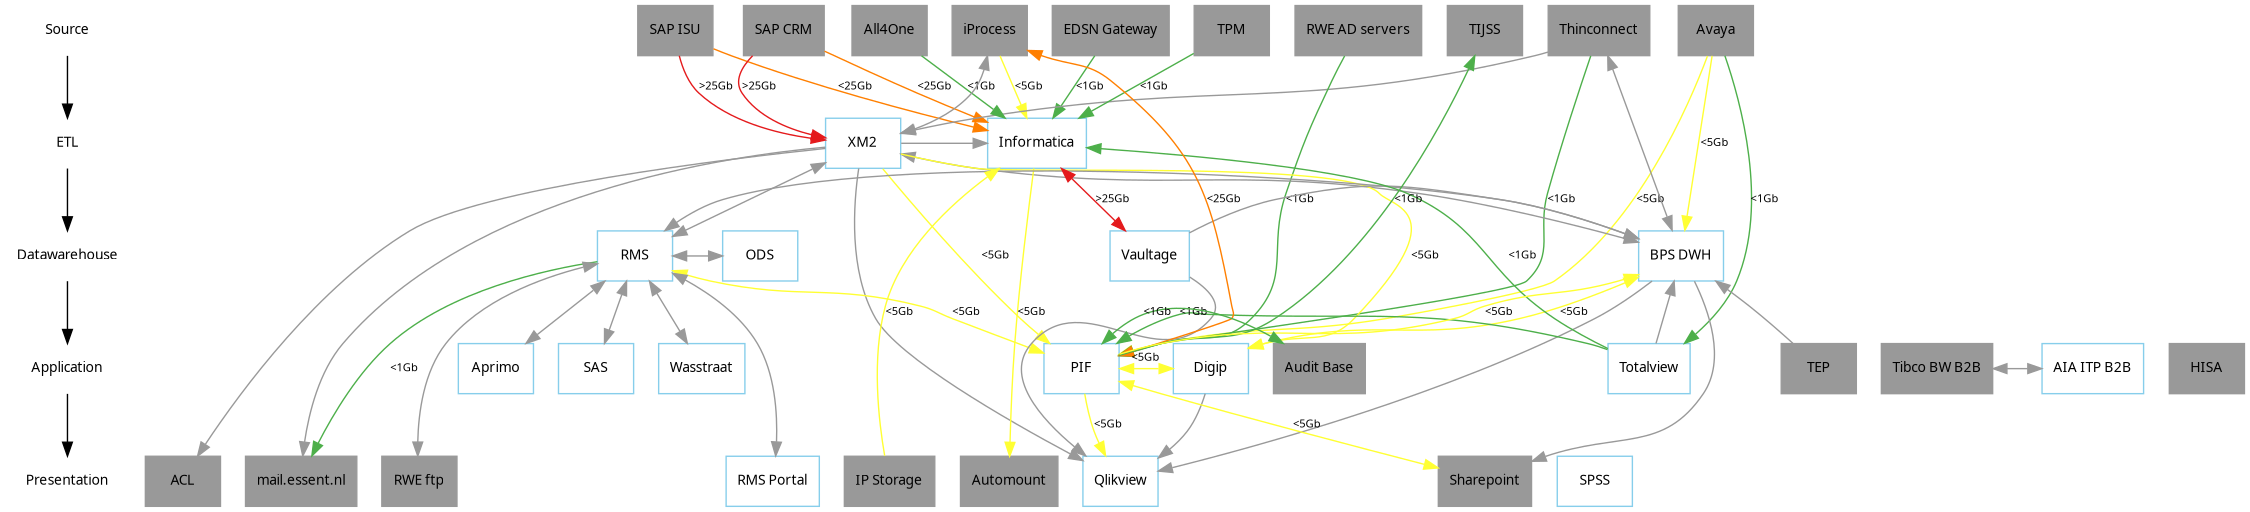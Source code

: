 digraph G {
	graph [bb="0,0,1634,364",
		fontname="Myriad Condensed Web",
		overlap=false,
		size="15,100",
		splines=true
	];
	node [arrowsize=0.8,
		color=skyblue,
		fontname="Myriad Condensed Web",
		fontsize=10,
		label="\N",
		shape=box
	];
	edge [fontname="Myriad Condensed Web",
		fontsize=8
	];
	{
		node [fontsize=10,
			shape=plaintext
		];
		Source		 [height=0.5,
			pos="37,346",
			shape=plaintext,
			width=0.75];
		ETL		 [height=0.5,
			pos="37,264",
			shape=plaintext,
			width=0.75];
		Source -> ETL		 [pos="e,37,282.05 37,327.64 37,317.3 37,303.94 37,292.22"];
		Datawarehouse		 [height=0.5,
			pos="37,182",
			shape=plaintext,
			width=1.0278];
		ETL -> Datawarehouse		 [pos="e,37,200.05 37,245.64 37,235.3 37,221.94 37,210.22"];
		Application		 [height=0.5,
			pos="37,100",
			shape=plaintext,
			width=0.80556];
		Datawarehouse -> Application		 [pos="e,37,118.05 37,163.64 37,153.3 37,139.94 37,128.22"];
		Presentation		 [height=0.5,
			pos="37,18",
			shape=plaintext,
			width=0.86806];
		Application -> Presentation		 [pos="e,37,36.05 37,81.641 37,71.297 37,57.941 37,46.221"];
	}
	{
		graph [rank=same];
		Source;
		iProcess		 [color="#999999",
			height=0.5,
			pos="599,346",
			style=filled,
			width=0.75];
		"SAP ISU"		 [color="#999999",
			height=0.5,
			pos="1134,346",
			style=filled,
			width=0.75];
		"SAP CRM"		 [color="#999999",
			height=0.5,
			pos="1206,346",
			style=filled,
			width=0.75];
		Avaya		 [color="#999999",
			height=0.5,
			pos="1062,346",
			style=filled,
			width=0.75];
		"EDSN Gateway"		 [color="#999999",
			height=0.5,
			pos="1286,346",
			style=filled,
			width=0.97222];
		Thinconnect		 [color="#999999",
			height=0.5,
			pos="675,346",
			style=filled,
			width=0.86111];
		"RWE AD servers"		 [color="#999999",
			height=0.5,
			pos="119,346",
			style=filled,
			width=1.0069];
		TIJSS		 [color="#999999",
			height=0.5,
			pos="201,346",
			style=filled,
			width=0.75];
		TPM		 [color="#999999",
			height=0.5,
			pos="1366,346",
			style=filled,
			width=0.75];
		All4One		 [color="#999999",
			height=0.5,
			pos="1438,346",
			style=filled,
			width=0.75];
	}
	{
		graph [rank=same];
		ETL;
		XM2		 [URL="http://localhost:8080/?focusapp=3",
			height=0.5,
			pos="653,264",
			width=0.75];
		Informatica		 [URL="http://localhost:8080/?focusapp=10",
			height=0.5,
			pos="1244,264",
			width=0.80556];
	}
	{
		graph [rank=same];
		Datawarehouse;
		RMS		 [URL="http://localhost:8080/?focusapp=2",
			height=0.5,
			pos="463,182",
			width=0.75];
		Vaultage		 [URL="http://localhost:8080/?focusapp=11",
			height=0.5,
			pos="972,182",
			width=0.75];
		"BPS DWH"		 [URL="http://localhost:8080/?focusapp=20",
			height=0.5,
			pos="1062,182",
			width=0.75];
		ODS		 [URL="http://localhost:8080/?focusapp=32",
			height=0.5,
			pos="553,182",
			width=0.75];
	}
	{
		graph [rank=same];
		Application;
		Aprimo		 [URL="http://localhost:8080/?focusapp=1",
			height=0.5,
			pos="823,100",
			width=0.75];
		Digip		 [URL="http://localhost:8080/?focusapp=4",
			height=0.5,
			pos="1062,100",
			width=0.75];
		Totalview		 [URL="http://localhost:8080/?focusapp=13",
			height=0.5,
			pos="1244,100",
			width=0.75];
		PIF		 [URL="http://localhost:8080/?focusapp=14",
			height=0.5,
			pos="377,100",
			width=0.75];
		SAS		 [URL="http://localhost:8080/?focusapp=15",
			height=0.5,
			pos="525,100",
			width=0.75];
		"Audit Base"		 [color="#999999",
			height=0.5,
			pos="750,100",
			style=filled,
			width=0.75694];
		Wasstraat		 [URL="http://localhost:8080/?focusapp=25",
			height=0.5,
			pos="597,100",
			width=0.75];
		"AIA ITP B2B"		 [URL="http://localhost:8080/?focusapp=29",
			height=0.5,
			pos="1533,100",
			width=0.80556];
		HISA		 [color="#999999",
			height=0.5,
			pos="1607,100",
			style=filled,
			width=0.75];
		TEP		 [color="#999999",
			height=0.5,
			pos="1172,100",
			style=filled,
			width=0.75];
		"Tibco BW B2B"		 [color="#999999",
			height=0.5,
			pos="1435,100",
			style=filled,
			width=0.91667];
	}
	{
		graph [rank=same];
		Presentation;
		Sharepoint		 [color="#999999",
			height=0.5,
			pos="507,18",
			style=filled,
			width=0.78472];
		Qlikview		 [URL="http://localhost:8080/?focusapp=6",
			height=0.5,
			pos="1007,18",
			width=0.75];
		ACL		 [color="#999999",
			height=0.5,
			pos="267,18",
			style=filled,
			width=0.75];
		"RMS Portal"		 [URL="http://localhost:8080/?focusapp=26",
			height=0.5,
			pos="432,18",
			width=0.77778];
		"mail.essent.nl"		 [color="#999999",
			height=0.5,
			pos="907,18",
			style=filled,
			width=0.92361];
		SPSS		 [URL="http://localhost:8080/?focusapp=28",
			height=0.5,
			pos="1449,18",
			width=0.75];
		"RWE ftp"		 [color="#999999",
			height=0.5,
			pos="581,18",
			style=filled,
			width=0.75];
		Automount		 [color="#999999",
			height=0.5,
			pos="1374,18",
			style=filled,
			width=0.8125];
		"IP Storage"		 [color="#999999",
			height=0.5,
			pos="1299,18",
			style=filled,
			width=0.75];
	}
	RMS -> Aprimo	 [color="#999999",
		dir=both,
		pos="s,487.94,163.85 e,795.92,114.75 496.59,158.58 511.17,149.99 528.81,141.05 546,136 648.63,105.84 682.43,144.75 786,118 786.1,117.97 \
786.21,117.95 786.31,117.92"];
	RMS -> PIF	 [color="#ffff33",
		dir=both,
		label="<5Gb",
		lp="409.5,141",
		pos="s,435.71,169.79 e,383.44,118.29 426.71,165.03 417.59,159.86 408.32,153.5 401,146 395.85,140.72 391.51,134.11 387.99,127.6"];
	RMS -> "BPS DWH"	 [color="#999999",
		dir=both,
		pos="s,483.88,200 e,1041.1,200 492.27,206.04 502.34,212.9 514.1,219.47 526,223 626.77,252.9 898.23,252.9 999,223 1010.9,219.47 1022.7,\
212.9 1032.7,206.04"];
	RMS -> "mail.essent.nl"	 [color="#4daf4a",
		label="<1Gb",
		lp="897.5,100",
		pos="e,904.13,36.084 490.09,169.16 519.3,156.49 562.74,137.92 571,136 633.46,121.47 805.75,153.72 859,118 883.35,101.67 895.75,69.33 \
901.79,46.052"];
	RMS -> ODS	 [color="#999999",
		dir=both,
		pos="s,490.07,182 e,525.96,182 500.16,182 505.4,182 510.64,182 515.88,182"];
	XM2 -> RMS	 [color="#999999",
		dir=both,
		pos="s,625.78,251.54 e,490.17,194.44 616.37,247.58 582.76,233.43 533.24,212.57 499.63,198.42"];
	XM2 -> Digip	 [color="#ffff33",
		label="<5Gb",
		lp="927.5,182",
		pos="e,1046.7,118.02 680.09,251.26 727.65,231.01 829.63,189.29 919,164 958.67,152.77 972.95,164.09 1010,146 1020.7,140.79 1030.9,132.82 \
1039.4,125.04"];
	XM2 -> Qlikview	 [color="#999999",
		pos="e,999.44,36.337 647.03,245.93 635.83,213.17 613.41,144.04 621,136 644.68,110.91 900.51,134.15 931,118 960.79,102.22 982.44,69.063 \
994.84,45.472"];
	XM2 -> iProcess	 [color="#999999",
		dir=both,
		pos="s,641.49,282.05 e,610.72,327.64 635.84,290.42 629.64,299.61 622.63,309.99 616.41,319.21"];
	XM2 -> Informatica	 [color="#999999",
		pos="e,1214.9,273.25 680.13,270.69 747.1,286.33 925.6,322.64 1074,305 1119.8,299.55 1171.2,286.12 1205.3,276.11"];
	XM2 -> PIF	 [color="#ffff33",
		label="<5Gb",
		lp="418.5,182",
		pos="e,377.76,118.08 625.9,263.67 576.63,263.41 471.76,255.81 410,200 389.79,181.73 381.93,150.76 378.89,128.32"];
	XM2 -> ACL	 [color="#999999",
		pos="e,264.61,36.288 625.82,262.04 549,259.06 334.27,248.93 311,228 259.45,181.62 259.73,91.473 263.63,46.252"];
	XM2 -> "BPS DWH"	 [color="#999999",
		dir=both,
		pos="s,680.29,261.06 e,1034.8,193.27 690.4,260.24 742.54,255.92 839.81,246.11 921,228 957.12,219.95 997.22,206.71 1025.4,196.67"];
	XM2 -> "mail.essent.nl"	 [color="#999999",
		pos="e,914.1,36.065 640.78,245.84 619.68,215.22 580.15,152.78 596,136 643.99,85.184 860.62,167.46 910,118 928.44,99.532 923.96,68.169 \
917.26,45.69"];
	Digip -> Qlikview	 [color="#999999",
		pos="e,1018.7,36.05 1050.1,81.641 1042.6,70.769 1032.8,56.57 1024.5,44.44"];
	Digip -> "BPS DWH"	 [color="#ffff33",
		dir=both,
		label="<5Gb",
		lp="1070.5,141",
		pos="s,1062,118.05 e,1062,163.64 1062,128.17 1062,136.32 1062,145.26 1062,153.43"];
	Sharepoint -> PIF	 [color="#ffff33",
		dir=both,
		label="<5Gb",
		lp="458.5,59",
		pos="s,479.34,36.024 e,404.25,82.229 470.8,41.28 452.72,52.401 430.93,65.814 412.9,76.909"];
	iProcess -> Informatica	 [color="#ffff33",
		label="<5Gb",
		lp="762.5,305",
		pos="e,1214.9,268.22 626.16,331.05 629.09,329.88 632.08,328.83 635,328 827.5,273.17 883.78,301.35 1083,282 1124.7,277.95 1172.3,272.86 \
1204.9,269.31"];
	"SAP ISU" -> XM2	 [color="#e41a1c",
		label=">25Gb",
		lp="980.5,305",
		pos="e,680.14,268.86 1106.8,331.13 1103.9,329.94 1100.9,328.87 1098,328 1043,311.55 1026.9,318.04 970,310 868.75,295.69 749.33,278.71 \
690.13,270.29"];
	"SAP ISU" -> Informatica	 [color="#ff7f00",
		label="<25Gb",
		lp="1206.5,305",
		pos="e,1220.4,282.13 1157.6,327.84 1173.5,316.24 1194.8,300.78 1212.2,288.11"];
	"SAP CRM" -> XM2	 [color="#e41a1c",
		label=">25Gb",
		lp="1112.5,305",
		pos="e,680.05,264.97 1178.8,331.17 1175.9,329.98 1172.9,328.89 1170,328 996.18,274.58 776.39,266.21 690.14,265.08"];
	"SAP CRM" -> Informatica	 [color="#ff7f00",
		label="<25Gb",
		lp="1238.5,305",
		pos="e,1235.9,282.05 1214.2,327.64 1219.3,316.98 1225.9,303.12 1231.6,291.15"];
	Informatica -> Automount	 [color="#ffff33",
		label="<5Gb",
		lp="1330.5,141",
		pos="e,1367.3,36.263 1259.6,245.83 1264.2,240.35 1269.1,234.11 1273,228 1312.7,166.27 1347,86.628 1363.5,45.778"];
	Vaultage -> Qlikview	 [color="#999999",
		pos="e,1003.3,36.29 975.68,163.97 981.73,135.97 993.83,79.963 1001.1,46.352"];
	Vaultage -> Informatica	 [color="#e41a1c",
		dir=both,
		label=">25Gb",
		lp="1126.5,223",
		pos="s,999.16,191.69 e,1214.7,254.76 1009.1,194.81 1014.8,196.57 1020.5,198.35 1026,200 1088.5,218.85 1161.3,239.68 1205,252.03"];
	Vaultage -> "BPS DWH"	 [color="#999999",
		pos="e,1035,182 999.07,182 1007.7,182 1016.3,182 1024.9,182"];
	Avaya -> Totalview	 [color="#4daf4a",
		label="<1Gb",
		lp="1164.5,223",
		pos="e,1231.2,118.14 1074.8,327.84 1106.3,285.58 1187.8,176.28 1225,126.45"];
	Avaya -> PIF	 [color="#ffff33",
		label="<5Gb",
		lp="424.5,223",
		pos="e,374.17,118.26 1034.6,343.43 977.48,339.86 841.49,329.87 729,310 669.79,299.54 422.7,231.58 416,228 399.33,219.1 392.9,216.67 384,\
200 372.25,178 371.55,149.22 373.16,128.37"];
	Avaya -> "BPS DWH"	 [color="#ffff33",
		label="<5Gb",
		lp="1070.5,264",
		pos="e,1062,200.29 1062,327.97 1062,299.97 1062,243.96 1062,210.35"];
	Totalview -> Informatica	 [color="#4daf4a",
		label="<1Gb",
		lp="1252.5,182",
		pos="e,1244,245.97 1244,118.29 1244,146.46 1244,202.49 1244,235.96"];
	Totalview -> PIF	 [color="#4daf4a",
		label="<1Gb",
		lp="1000,141",
		pos="e,404.04,105.25 1216.9,114.81 1213.9,116.03 1211,117.13 1208,118 1122.4,143.12 1097.6,134.72 1008.5,139.5 777.75,151.9 718.91,141.31 \
489,118 463.91,115.46 435.9,110.95 414.17,107.09"];
	Totalview -> "BPS DWH"	 [color="#999999",
		pos="e,1089.3,170.31 1216.9,113.82 1213.9,115.23 1210.9,116.65 1208,118 1181.4,130.51 1175,134.23 1148,146 1132,152.98 1114.2,160.32 \
1098.9,166.46"];
	PIF -> Digip	 [color="#ffff33",
		dir=both,
		label="<5Gb",
		lp="837,141",
		pos="s,404.06,105.1 e,1034.6,113.33 414.19,106.9 435.93,110.7 463.94,115.2 489,118 646.75,135.63 687.06,149.17 845.5,139.5 923.94,134.71 \
945.22,138.79 1021,118 1022.3,117.65 1023.5,117.27 1024.8,116.87"];
	PIF -> Qlikview	 [color="#ffff33",
		label="<5Gb",
		lp="843.5,59",
		pos="e,979.82,28.098 404.1,94.49 426.75,90.817 459.93,85.658 489,82 692.86,56.353 747.33,75.286 949,36 955.85,34.665 963.06,32.877 969.97,\
30.96"];
	PIF -> iProcess	 [color="#ff7f00",
		dir=both,
		label="<25Gb",
		lp="273.5,223",
		pos="s,349.72,109.04 e,571.95,345.34 340.18,112.96 328.01,118.41 315.24,125.93 306,136 253.71,192.99 242.58,261.71 303,310 342.12,341.27 \
491.31,345.26 561.75,345.35"];
	PIF -> "Audit Base"	 [color="#4daf4a",
		dir=both,
		label="<1Gb",
		lp="696,141",
		pos="s,404.29,104.83 e,734.67,118.29 414.47,106.55 472.67,116.33 588.4,134.15 687.5,139.5 695.04,139.91 697.42,142.14 704.5,139.5 712.81,\
136.4 720.61,131.01 727.32,125.2"];
	PIF -> "BPS DWH"	 [color="#ffff33",
		label="<5Gb",
		lp="649.5,141",
		pos="e,1034.9,170.97 404.21,106.75 451.92,116.58 553.88,136.47 641,146 803.34,163.75 847.24,135.25 1008,164 1013.6,165 1019.4,166.4 1025,\
167.98"];
	PIF -> TIJSS	 [color="#4daf4a",
		label="<1Gb",
		lp="208.5,223",
		pos="e,197.71,327.87 349.86,105.43 316.47,112.26 260.16,128.49 227,164 187.9,205.87 191.01,278.65 196.24,317.96"];
	SAS -> RMS	 [color="#999999",
		dir=both,
		pos="s,510.34,118.28 e,475.3,163.73 503.82,126.2 501.16,129.48 498.49,132.8 496,136 491.17,142.2 486.08,148.99 481.39,155.37"];
	"EDSN Gateway" -> Informatica	 [color="#4daf4a",
		label="<1Gb",
		lp="1275.5,305",
		pos="e,1253,282.05 1276.9,327.64 1271.3,316.98 1264,303.12 1257.7,291.15"];
	Thinconnect -> XM2	 [color="#999999",
		pos="e,657.69,282.05 670.23,327.64 667.35,317.19 663.63,303.67 660.39,291.86"];
	Thinconnect -> PIF	 [color="#4daf4a",
		label="<1Gb",
		lp="326.5,223",
		pos="e,349.55,116.08 643.81,330.93 640.86,329.85 637.9,328.85 635,328 517.76,293.65 468.11,345.93 364,282 307.31,247.19 298.94,194.29 \
331,136 333.72,131.05 337.47,126.59 341.65,122.64"];
	Thinconnect -> "BPS DWH"	 [color="#999999",
		dir=both,
		pos="s,682.64,327.7 e,1038.7,200.17 687.78,318.93 692.34,311.89 698.1,304.88 705,300 811.7,224.61 869.82,279.24 990,228 1003.9,222.09 \
1018.1,213.73 1030.3,205.81"];
	"BPS DWH" -> Sharepoint	 [color="#999999",
		pos="e,535.53,32.498 1034.9,171.01 1026.4,168.27 1016.9,165.62 1008,164 937.5,151.14 749.98,178.3 686,146 653.03,129.36 661.92,104.97 \
633,82 625.43,75.985 579.14,53.363 544.85,36.945"];
	"BPS DWH" -> Qlikview	 [color="#999999",
		pos="e,1034,29.327 1076.6,163.96 1092.1,143.75 1112.3,109.38 1098,82 1086.5,59.96 1063.3,44.097 1043.2,33.802"];
	"RWE AD servers" -> PIF	 [color="#4daf4a",
		label="<1Gb",
		lp="174.5,223",
		pos="e,349.95,102.74 123.38,327.75 132.81,293.31 157.88,214.96 202,164 236.92,123.66 299.67,109.15 339.77,103.93"];
	TPM -> Informatica	 [color="#4daf4a",
		label="<1Gb",
		lp="1320.5,305",
		pos="e,1270.1,282.13 1339.8,327.84 1322,316.13 1298.1,300.5 1278.7,287.76"];
	All4One -> Informatica	 [color="#4daf4a",
		label="<1Gb",
		lp="1366.5,305",
		pos="e,1273.1,275.91 1410.9,332.03 1407.9,330.64 1404.9,329.28 1402,328 1361.7,310.32 1314.7,291.86 1282.6,279.54"];
	Wasstraat -> RMS	 [color="#999999",
		dir=both,
		pos="s,569.9,113.86 e,482.56,163.94 560.59,118.04 541.67,126.28 535.55,127.25 521,136 510.52,142.3 499.76,150.19 490.39,157.6"];
	"RMS Portal" -> RMS	 [color="#999999",
		dir=both,
		pos="s,432.05,36.203 e,453.13,163.66 432.34,46.464 433.28,72.546 436.37,112.62 446,146 446.81,148.8 447.83,151.65 448.96,154.45"];
	"RWE ftp" -> RMS	 [color="#999999",
		dir=both,
		pos="s,579.76,36.158 e,462.46,163.66 577.36,46.314 575.28,52.874 572.04,59.325 567,64 540.92,88.199 514.53,57.223 489,82 469.93,100.51 \
464.27,131.17 462.86,153.47"];
	TEP -> "BPS DWH"	 [color="#999999",
		pos="e,1089.1,168.97 1157.6,118.08 1149.5,127.07 1138.9,137.89 1128,146 1118.9,152.84 1108.2,159.11 1098.1,164.4"];
	"IP Storage" -> Informatica	 [color="#ffff33",
		label="<5Gb",
		lp="1285.5,141",
		pos="e,1251.4,245.72 1296.1,36.037 1290.7,68.202 1278.1,140.03 1265,200 1262.3,212.53 1261.9,215.79 1258,228 1257.1,230.74 1256.1,233.58 \
1255.1,236.4"];
	"Tibco BW B2B" -> "AIA ITP B2B"	 [color="#999999",
		dir=both,
		pos="s,1468.3,100 e,1503.9,100 1478.3,100 1483.5,100 1488.7,100 1493.9,100"];
}

